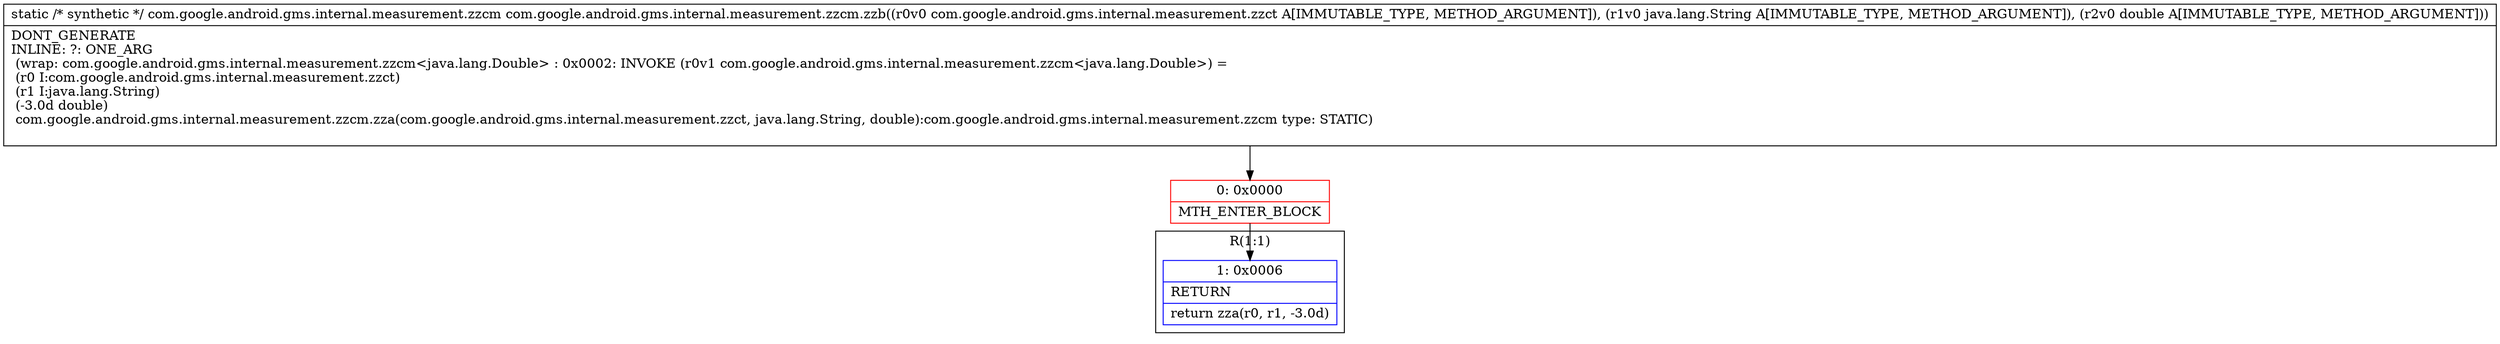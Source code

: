 digraph "CFG forcom.google.android.gms.internal.measurement.zzcm.zzb(Lcom\/google\/android\/gms\/internal\/measurement\/zzct;Ljava\/lang\/String;D)Lcom\/google\/android\/gms\/internal\/measurement\/zzcm;" {
subgraph cluster_Region_900250370 {
label = "R(1:1)";
node [shape=record,color=blue];
Node_1 [shape=record,label="{1\:\ 0x0006|RETURN\l|return zza(r0, r1, \-3.0d)\l}"];
}
Node_0 [shape=record,color=red,label="{0\:\ 0x0000|MTH_ENTER_BLOCK\l}"];
MethodNode[shape=record,label="{static \/* synthetic *\/ com.google.android.gms.internal.measurement.zzcm com.google.android.gms.internal.measurement.zzcm.zzb((r0v0 com.google.android.gms.internal.measurement.zzct A[IMMUTABLE_TYPE, METHOD_ARGUMENT]), (r1v0 java.lang.String A[IMMUTABLE_TYPE, METHOD_ARGUMENT]), (r2v0 double A[IMMUTABLE_TYPE, METHOD_ARGUMENT]))  | DONT_GENERATE\lINLINE: ?: ONE_ARG  \l  (wrap: com.google.android.gms.internal.measurement.zzcm\<java.lang.Double\> : 0x0002: INVOKE  (r0v1 com.google.android.gms.internal.measurement.zzcm\<java.lang.Double\>) = \l  (r0 I:com.google.android.gms.internal.measurement.zzct)\l  (r1 I:java.lang.String)\l  (\-3.0d double)\l com.google.android.gms.internal.measurement.zzcm.zza(com.google.android.gms.internal.measurement.zzct, java.lang.String, double):com.google.android.gms.internal.measurement.zzcm type: STATIC)\l\l}"];
MethodNode -> Node_0;
Node_0 -> Node_1;
}

